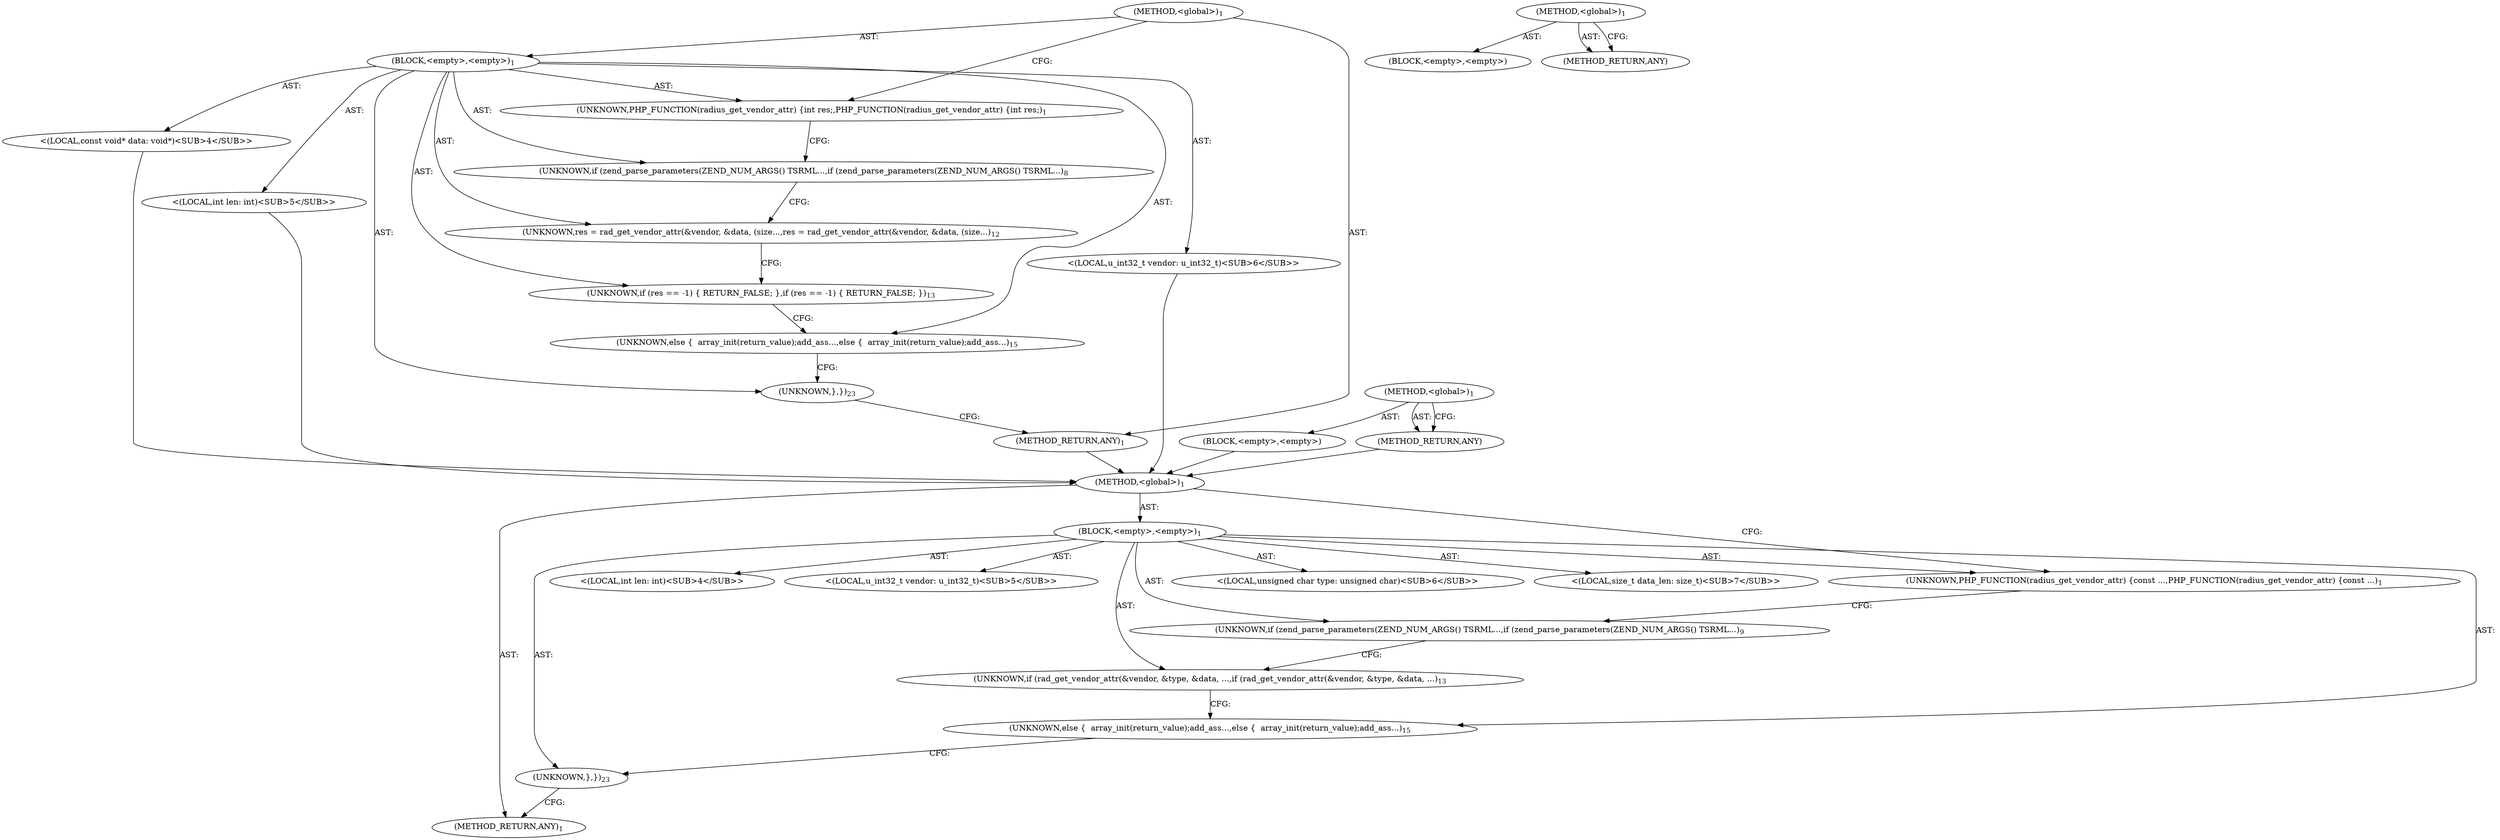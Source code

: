 digraph "&lt;global&gt;" {
vulnerable_6 [label=<(METHOD,&lt;global&gt;)<SUB>1</SUB>>];
vulnerable_7 [label=<(BLOCK,&lt;empty&gt;,&lt;empty&gt;)<SUB>1</SUB>>];
vulnerable_8 [label=<(UNKNOWN,PHP_FUNCTION(radius_get_vendor_attr)
 {
	int res;,PHP_FUNCTION(radius_get_vendor_attr)
 {
	int res;)<SUB>1</SUB>>];
vulnerable_9 [label="<(LOCAL,const void* data: void*)<SUB>4</SUB>>"];
vulnerable_10 [label="<(LOCAL,int len: int)<SUB>5</SUB>>"];
vulnerable_11 [label="<(LOCAL,u_int32_t vendor: u_int32_t)<SUB>6</SUB>>"];
vulnerable_12 [label=<(UNKNOWN,if (zend_parse_parameters(ZEND_NUM_ARGS() TSRML...,if (zend_parse_parameters(ZEND_NUM_ARGS() TSRML...)<SUB>8</SUB>>];
vulnerable_13 [label=<(UNKNOWN,res = rad_get_vendor_attr(&amp;vendor, &amp;data, (size...,res = rad_get_vendor_attr(&amp;vendor, &amp;data, (size...)<SUB>12</SUB>>];
vulnerable_14 [label=<(UNKNOWN,if (res == -1) {
 		RETURN_FALSE;
 	},if (res == -1) {
 		RETURN_FALSE;
 	})<SUB>13</SUB>>];
vulnerable_15 [label=<(UNKNOWN,else {
 
 		array_init(return_value);
		add_ass...,else {
 
 		array_init(return_value);
		add_ass...)<SUB>15</SUB>>];
vulnerable_16 [label=<(UNKNOWN,},})<SUB>23</SUB>>];
vulnerable_17 [label=<(METHOD_RETURN,ANY)<SUB>1</SUB>>];
vulnerable_28 [label=<(METHOD,&lt;global&gt;)<SUB>1</SUB>>];
vulnerable_29 [label=<(BLOCK,&lt;empty&gt;,&lt;empty&gt;)>];
vulnerable_30 [label=<(METHOD_RETURN,ANY)>];
fixed_6 [label=<(METHOD,&lt;global&gt;)<SUB>1</SUB>>];
fixed_7 [label=<(BLOCK,&lt;empty&gt;,&lt;empty&gt;)<SUB>1</SUB>>];
fixed_8 [label=<(UNKNOWN,PHP_FUNCTION(radius_get_vendor_attr)
 {
	const ...,PHP_FUNCTION(radius_get_vendor_attr)
 {
	const ...)<SUB>1</SUB>>];
fixed_9 [label="<(LOCAL,int len: int)<SUB>4</SUB>>"];
fixed_10 [label="<(LOCAL,u_int32_t vendor: u_int32_t)<SUB>5</SUB>>"];
fixed_11 [label="<(LOCAL,unsigned char type: unsigned char)<SUB>6</SUB>>"];
fixed_12 [label="<(LOCAL,size_t data_len: size_t)<SUB>7</SUB>>"];
fixed_13 [label=<(UNKNOWN,if (zend_parse_parameters(ZEND_NUM_ARGS() TSRML...,if (zend_parse_parameters(ZEND_NUM_ARGS() TSRML...)<SUB>9</SUB>>];
fixed_14 [label=<(UNKNOWN,if (rad_get_vendor_attr(&amp;vendor, &amp;type, &amp;data, ...,if (rad_get_vendor_attr(&amp;vendor, &amp;type, &amp;data, ...)<SUB>13</SUB>>];
fixed_15 [label=<(UNKNOWN,else {
 
 		array_init(return_value);
		add_ass...,else {
 
 		array_init(return_value);
		add_ass...)<SUB>15</SUB>>];
fixed_16 [label=<(UNKNOWN,},})<SUB>23</SUB>>];
fixed_17 [label=<(METHOD_RETURN,ANY)<SUB>1</SUB>>];
fixed_30 [label=<(METHOD,&lt;global&gt;)<SUB>1</SUB>>];
fixed_31 [label=<(BLOCK,&lt;empty&gt;,&lt;empty&gt;)>];
fixed_32 [label=<(METHOD_RETURN,ANY)>];
vulnerable_6 -> vulnerable_7  [key=0, label="AST: "];
vulnerable_6 -> vulnerable_17  [key=0, label="AST: "];
vulnerable_6 -> vulnerable_8  [key=0, label="CFG: "];
vulnerable_7 -> vulnerable_8  [key=0, label="AST: "];
vulnerable_7 -> vulnerable_9  [key=0, label="AST: "];
vulnerable_7 -> vulnerable_10  [key=0, label="AST: "];
vulnerable_7 -> vulnerable_11  [key=0, label="AST: "];
vulnerable_7 -> vulnerable_12  [key=0, label="AST: "];
vulnerable_7 -> vulnerable_13  [key=0, label="AST: "];
vulnerable_7 -> vulnerable_14  [key=0, label="AST: "];
vulnerable_7 -> vulnerable_15  [key=0, label="AST: "];
vulnerable_7 -> vulnerable_16  [key=0, label="AST: "];
vulnerable_8 -> vulnerable_12  [key=0, label="CFG: "];
vulnerable_9 -> fixed_6  [key=0];
vulnerable_10 -> fixed_6  [key=0];
vulnerable_11 -> fixed_6  [key=0];
vulnerable_12 -> vulnerable_13  [key=0, label="CFG: "];
vulnerable_13 -> vulnerable_14  [key=0, label="CFG: "];
vulnerable_14 -> vulnerable_15  [key=0, label="CFG: "];
vulnerable_15 -> vulnerable_16  [key=0, label="CFG: "];
vulnerable_16 -> vulnerable_17  [key=0, label="CFG: "];
vulnerable_17 -> fixed_6  [key=0];
vulnerable_28 -> vulnerable_29  [key=0, label="AST: "];
vulnerable_28 -> vulnerable_30  [key=0, label="AST: "];
vulnerable_28 -> vulnerable_30  [key=1, label="CFG: "];
vulnerable_29 -> fixed_6  [key=0];
vulnerable_30 -> fixed_6  [key=0];
fixed_6 -> fixed_7  [key=0, label="AST: "];
fixed_6 -> fixed_17  [key=0, label="AST: "];
fixed_6 -> fixed_8  [key=0, label="CFG: "];
fixed_7 -> fixed_8  [key=0, label="AST: "];
fixed_7 -> fixed_9  [key=0, label="AST: "];
fixed_7 -> fixed_10  [key=0, label="AST: "];
fixed_7 -> fixed_11  [key=0, label="AST: "];
fixed_7 -> fixed_12  [key=0, label="AST: "];
fixed_7 -> fixed_13  [key=0, label="AST: "];
fixed_7 -> fixed_14  [key=0, label="AST: "];
fixed_7 -> fixed_15  [key=0, label="AST: "];
fixed_7 -> fixed_16  [key=0, label="AST: "];
fixed_8 -> fixed_13  [key=0, label="CFG: "];
fixed_13 -> fixed_14  [key=0, label="CFG: "];
fixed_14 -> fixed_15  [key=0, label="CFG: "];
fixed_15 -> fixed_16  [key=0, label="CFG: "];
fixed_16 -> fixed_17  [key=0, label="CFG: "];
fixed_30 -> fixed_31  [key=0, label="AST: "];
fixed_30 -> fixed_32  [key=0, label="AST: "];
fixed_30 -> fixed_32  [key=1, label="CFG: "];
}
